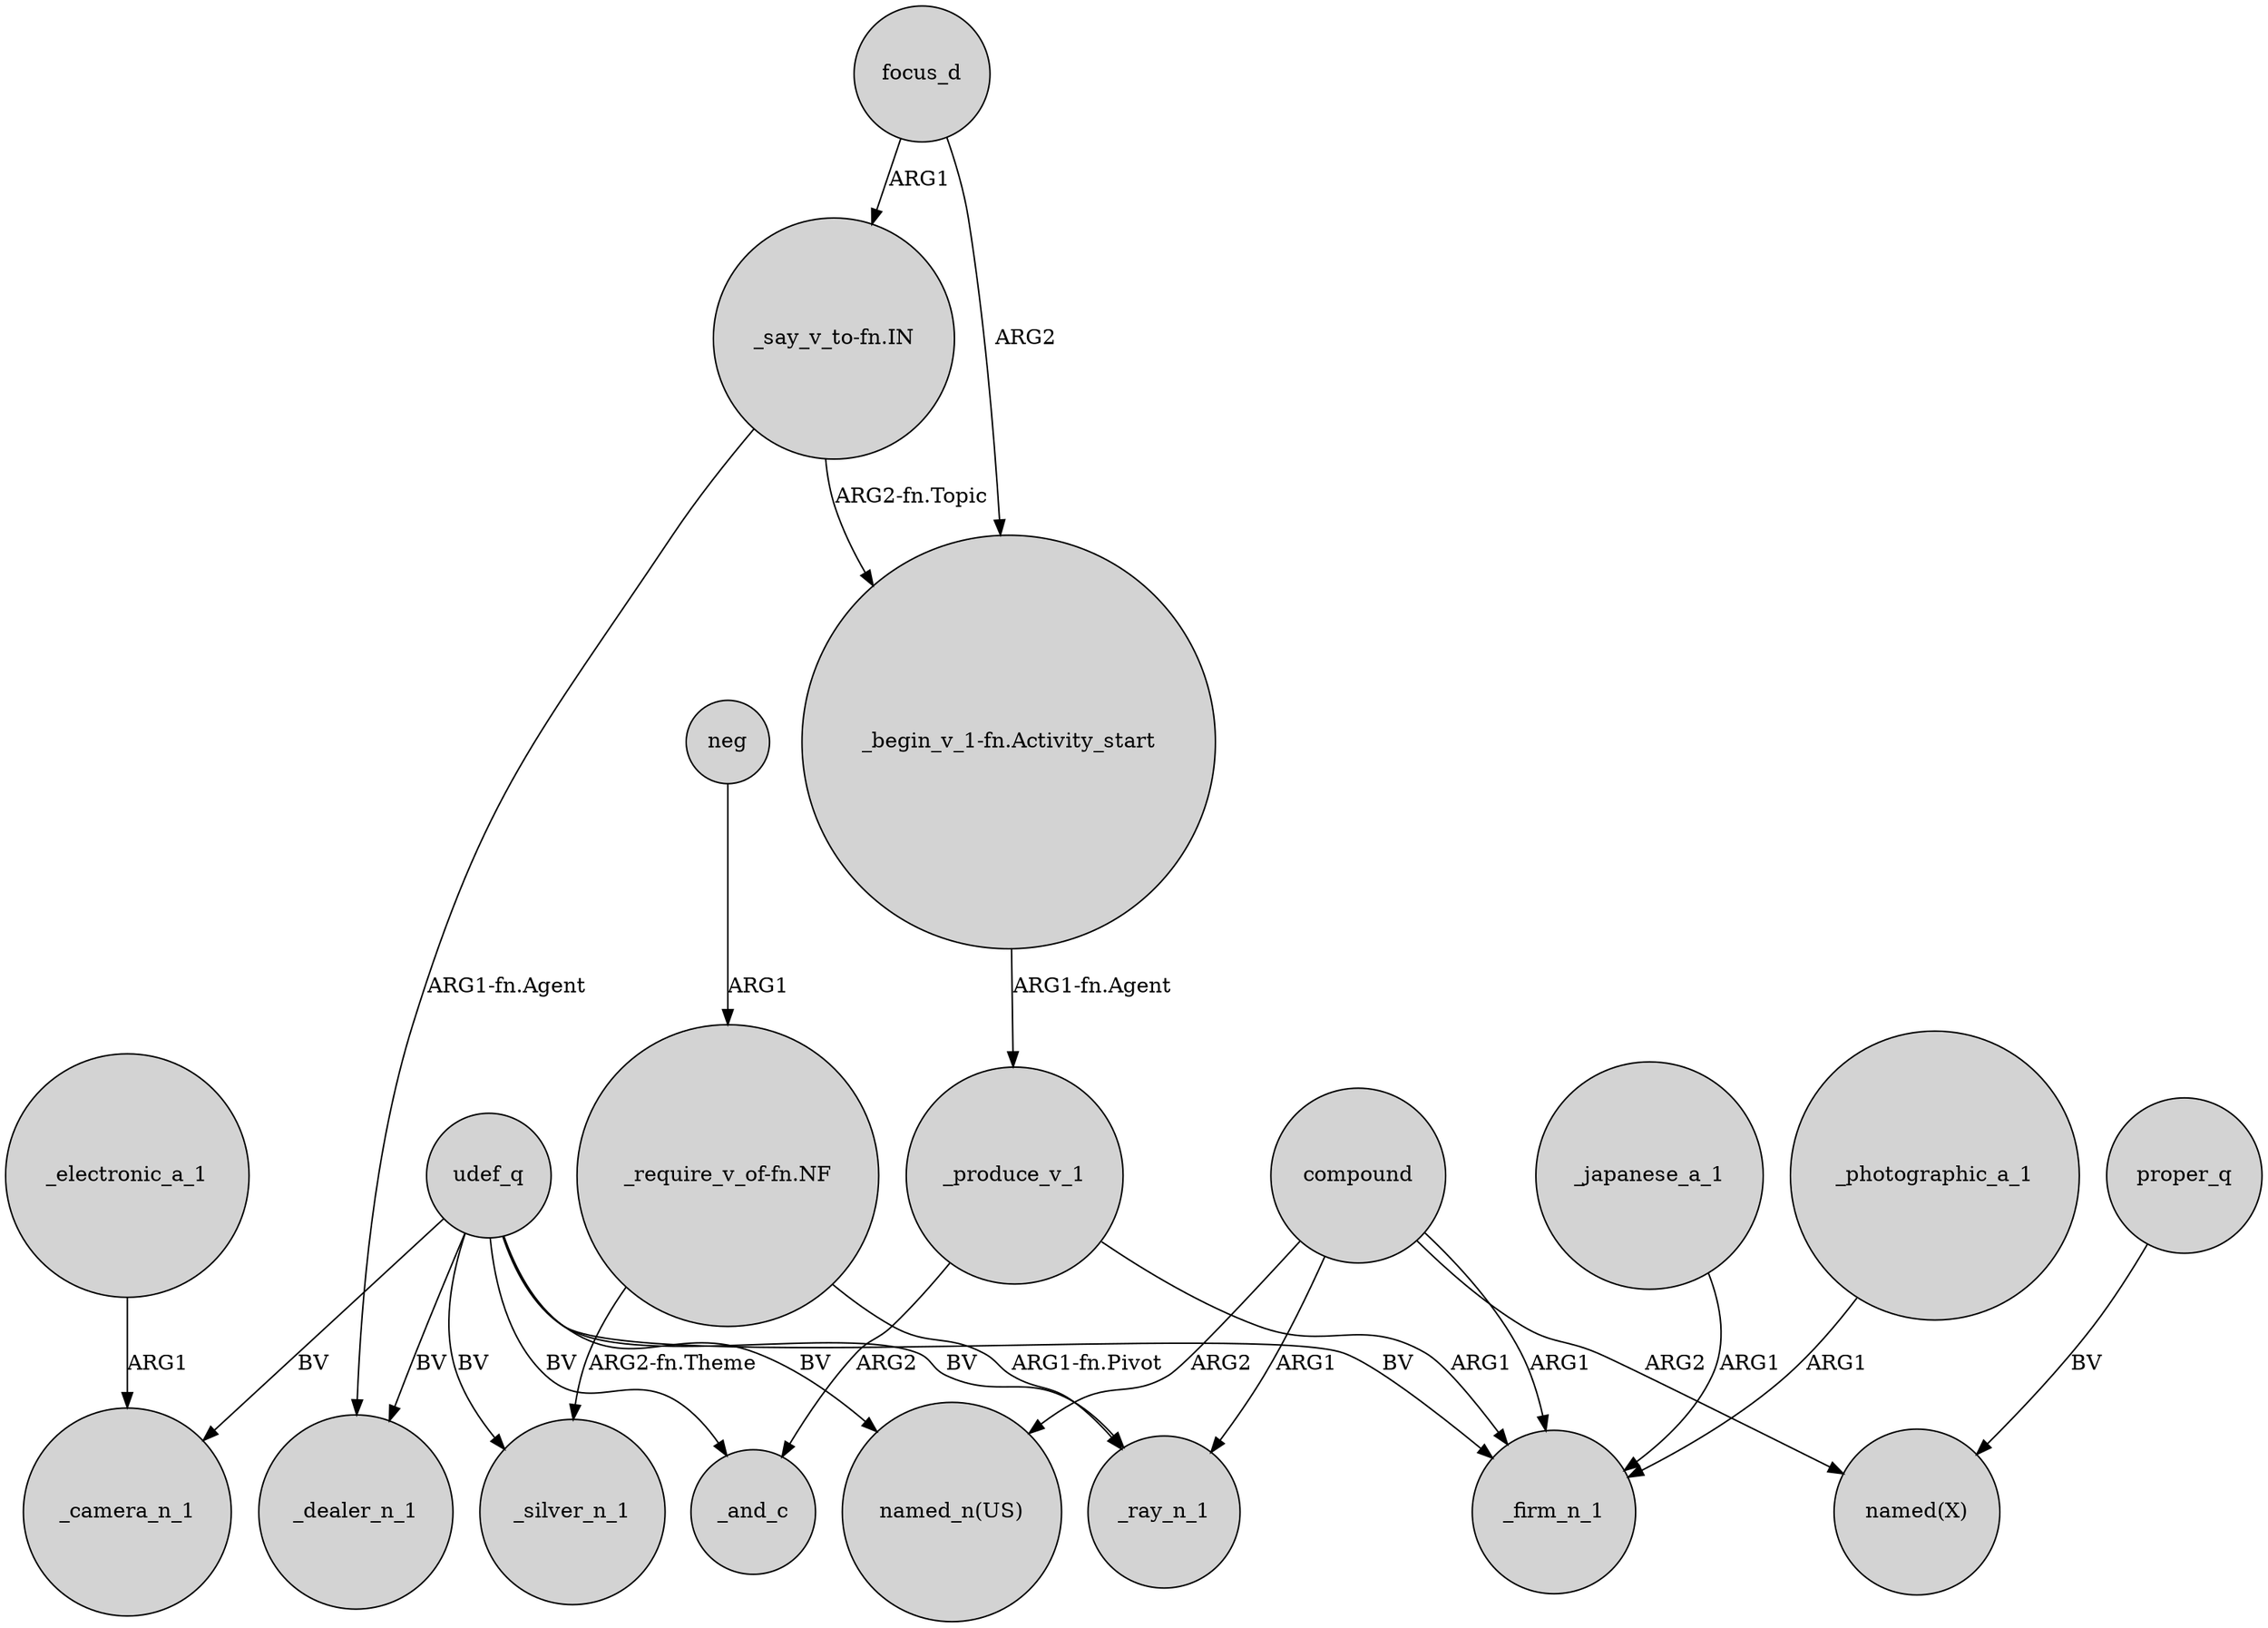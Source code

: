 digraph {
	node [shape=circle style=filled]
	udef_q -> _camera_n_1 [label=BV]
	udef_q -> "named_n(US)" [label=BV]
	"_begin_v_1-fn.Activity_start" -> _produce_v_1 [label="ARG1-fn.Agent"]
	"_say_v_to-fn.IN" -> _dealer_n_1 [label="ARG1-fn.Agent"]
	_produce_v_1 -> _and_c [label=ARG2]
	compound -> _ray_n_1 [label=ARG1]
	udef_q -> _firm_n_1 [label=BV]
	udef_q -> _ray_n_1 [label=BV]
	neg -> "_require_v_of-fn.NF" [label=ARG1]
	proper_q -> "named(X)" [label=BV]
	compound -> "named_n(US)" [label=ARG2]
	focus_d -> "_begin_v_1-fn.Activity_start" [label=ARG2]
	"_require_v_of-fn.NF" -> _ray_n_1 [label="ARG1-fn.Pivot"]
	_electronic_a_1 -> _camera_n_1 [label=ARG1]
	"_require_v_of-fn.NF" -> _silver_n_1 [label="ARG2-fn.Theme"]
	compound -> "named(X)" [label=ARG2]
	_japanese_a_1 -> _firm_n_1 [label=ARG1]
	compound -> _firm_n_1 [label=ARG1]
	_photographic_a_1 -> _firm_n_1 [label=ARG1]
	_produce_v_1 -> _firm_n_1 [label=ARG1]
	udef_q -> _dealer_n_1 [label=BV]
	"_say_v_to-fn.IN" -> "_begin_v_1-fn.Activity_start" [label="ARG2-fn.Topic"]
	udef_q -> _and_c [label=BV]
	udef_q -> _silver_n_1 [label=BV]
	focus_d -> "_say_v_to-fn.IN" [label=ARG1]
}
